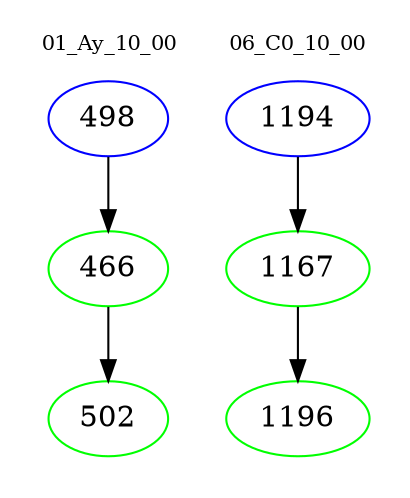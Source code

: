 digraph{
subgraph cluster_0 {
color = white
label = "01_Ay_10_00";
fontsize=10;
T0_498 [label="498", color="blue"]
T0_498 -> T0_466 [color="black"]
T0_466 [label="466", color="green"]
T0_466 -> T0_502 [color="black"]
T0_502 [label="502", color="green"]
}
subgraph cluster_1 {
color = white
label = "06_C0_10_00";
fontsize=10;
T1_1194 [label="1194", color="blue"]
T1_1194 -> T1_1167 [color="black"]
T1_1167 [label="1167", color="green"]
T1_1167 -> T1_1196 [color="black"]
T1_1196 [label="1196", color="green"]
}
}
